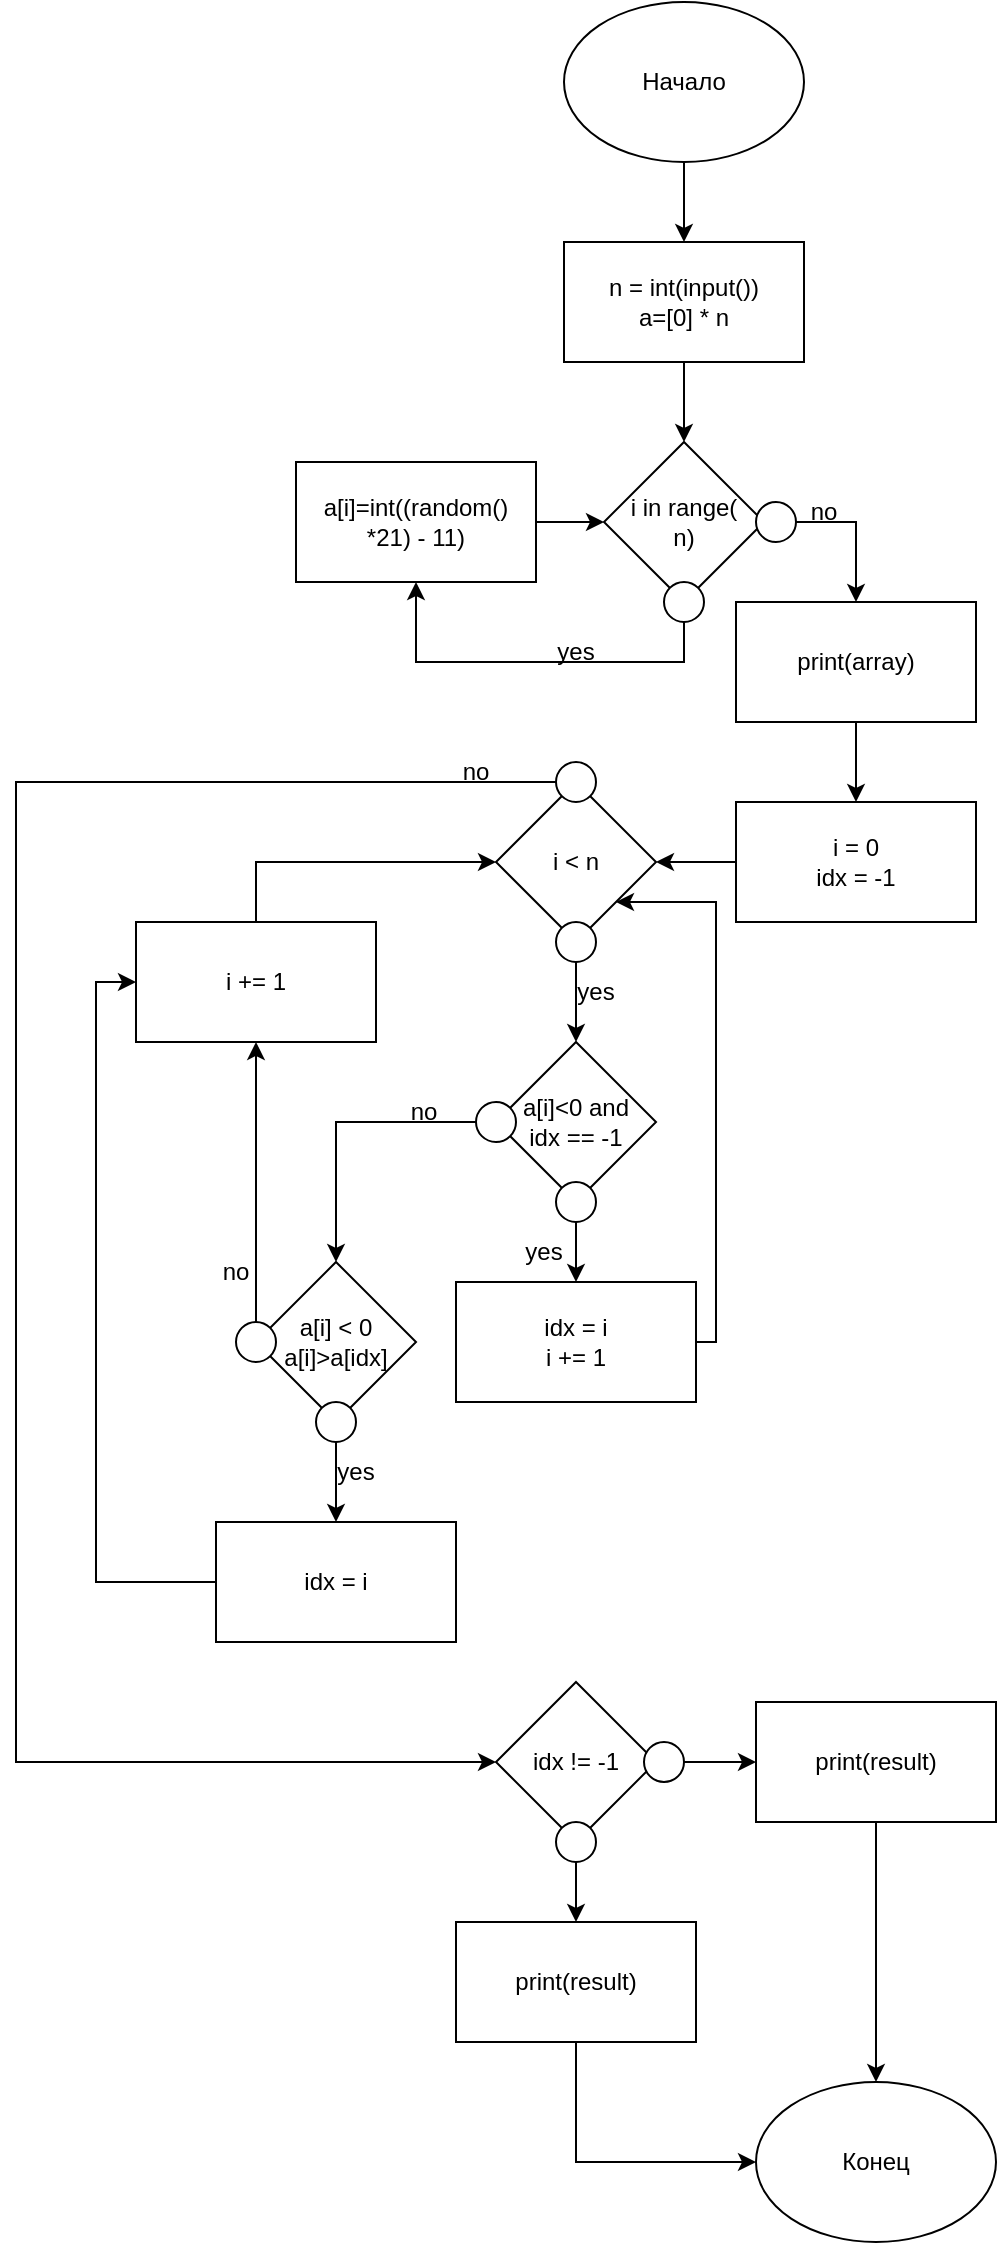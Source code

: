 <mxfile version="17.5.0" type="device"><diagram id="pDwqOO0knXd9EfMo11F9" name="Page-1"><mxGraphModel dx="1422" dy="762" grid="1" gridSize="10" guides="1" tooltips="1" connect="1" arrows="1" fold="1" page="1" pageScale="1" pageWidth="827" pageHeight="1169" math="0" shadow="0"><root><mxCell id="0"/><mxCell id="1" parent="0"/><mxCell id="cHZbNC8-4mTF-IiyPE_u-3" value="" style="edgeStyle=orthogonalEdgeStyle;rounded=0;orthogonalLoop=1;jettySize=auto;html=1;" edge="1" parent="1" source="cHZbNC8-4mTF-IiyPE_u-1" target="cHZbNC8-4mTF-IiyPE_u-2"><mxGeometry relative="1" as="geometry"/></mxCell><mxCell id="cHZbNC8-4mTF-IiyPE_u-1" value="Начало" style="ellipse;whiteSpace=wrap;html=1;" vertex="1" parent="1"><mxGeometry x="354" width="120" height="80" as="geometry"/></mxCell><mxCell id="cHZbNC8-4mTF-IiyPE_u-5" value="" style="edgeStyle=orthogonalEdgeStyle;rounded=0;orthogonalLoop=1;jettySize=auto;html=1;" edge="1" parent="1" source="cHZbNC8-4mTF-IiyPE_u-2" target="cHZbNC8-4mTF-IiyPE_u-4"><mxGeometry relative="1" as="geometry"/></mxCell><mxCell id="cHZbNC8-4mTF-IiyPE_u-2" value="n = int(input())&lt;br&gt;a=[0] * n" style="rounded=0;whiteSpace=wrap;html=1;" vertex="1" parent="1"><mxGeometry x="354" y="120" width="120" height="60" as="geometry"/></mxCell><mxCell id="cHZbNC8-4mTF-IiyPE_u-4" value="i in range(&lt;br&gt;n)" style="rhombus;whiteSpace=wrap;html=1;" vertex="1" parent="1"><mxGeometry x="374" y="220" width="80" height="80" as="geometry"/></mxCell><mxCell id="cHZbNC8-4mTF-IiyPE_u-7" value="" style="edgeStyle=orthogonalEdgeStyle;rounded=0;orthogonalLoop=1;jettySize=auto;html=1;" edge="1" parent="1" source="cHZbNC8-4mTF-IiyPE_u-6" target="cHZbNC8-4mTF-IiyPE_u-4"><mxGeometry relative="1" as="geometry"/></mxCell><mxCell id="cHZbNC8-4mTF-IiyPE_u-6" value="a[i]=int((random()&lt;br&gt;*21) - 11)" style="rounded=0;whiteSpace=wrap;html=1;" vertex="1" parent="1"><mxGeometry x="220" y="230" width="120" height="60" as="geometry"/></mxCell><mxCell id="cHZbNC8-4mTF-IiyPE_u-10" style="edgeStyle=orthogonalEdgeStyle;rounded=0;orthogonalLoop=1;jettySize=auto;html=1;entryX=0.5;entryY=1;entryDx=0;entryDy=0;exitX=0.5;exitY=1;exitDx=0;exitDy=0;" edge="1" parent="1" source="cHZbNC8-4mTF-IiyPE_u-8" target="cHZbNC8-4mTF-IiyPE_u-6"><mxGeometry relative="1" as="geometry"><Array as="points"><mxPoint x="414" y="330"/><mxPoint x="280" y="330"/></Array></mxGeometry></mxCell><mxCell id="cHZbNC8-4mTF-IiyPE_u-8" value="" style="ellipse;whiteSpace=wrap;html=1;aspect=fixed;" vertex="1" parent="1"><mxGeometry x="404" y="290" width="20" height="20" as="geometry"/></mxCell><mxCell id="cHZbNC8-4mTF-IiyPE_u-13" style="edgeStyle=orthogonalEdgeStyle;rounded=0;orthogonalLoop=1;jettySize=auto;html=1;entryX=0.5;entryY=0;entryDx=0;entryDy=0;exitX=1;exitY=0.5;exitDx=0;exitDy=0;" edge="1" parent="1" source="cHZbNC8-4mTF-IiyPE_u-9" target="cHZbNC8-4mTF-IiyPE_u-12"><mxGeometry relative="1" as="geometry"/></mxCell><mxCell id="cHZbNC8-4mTF-IiyPE_u-9" value="" style="ellipse;whiteSpace=wrap;html=1;aspect=fixed;" vertex="1" parent="1"><mxGeometry x="450" y="250" width="20" height="20" as="geometry"/></mxCell><mxCell id="cHZbNC8-4mTF-IiyPE_u-11" value="yes" style="text;html=1;strokeColor=none;fillColor=none;align=center;verticalAlign=middle;whiteSpace=wrap;rounded=0;" vertex="1" parent="1"><mxGeometry x="330" y="310" width="60" height="30" as="geometry"/></mxCell><mxCell id="cHZbNC8-4mTF-IiyPE_u-16" value="" style="edgeStyle=orthogonalEdgeStyle;rounded=0;orthogonalLoop=1;jettySize=auto;html=1;" edge="1" parent="1" source="cHZbNC8-4mTF-IiyPE_u-12" target="cHZbNC8-4mTF-IiyPE_u-15"><mxGeometry relative="1" as="geometry"/></mxCell><mxCell id="cHZbNC8-4mTF-IiyPE_u-12" value="print(array)" style="rounded=0;whiteSpace=wrap;html=1;" vertex="1" parent="1"><mxGeometry x="440" y="300" width="120" height="60" as="geometry"/></mxCell><mxCell id="cHZbNC8-4mTF-IiyPE_u-14" value="no" style="text;html=1;strokeColor=none;fillColor=none;align=center;verticalAlign=middle;whiteSpace=wrap;rounded=0;" vertex="1" parent="1"><mxGeometry x="454" y="240" width="60" height="30" as="geometry"/></mxCell><mxCell id="cHZbNC8-4mTF-IiyPE_u-18" value="" style="edgeStyle=orthogonalEdgeStyle;rounded=0;orthogonalLoop=1;jettySize=auto;html=1;" edge="1" parent="1" source="cHZbNC8-4mTF-IiyPE_u-15" target="cHZbNC8-4mTF-IiyPE_u-17"><mxGeometry relative="1" as="geometry"/></mxCell><mxCell id="cHZbNC8-4mTF-IiyPE_u-15" value="i = 0&lt;br&gt;idx = -1" style="rounded=0;whiteSpace=wrap;html=1;" vertex="1" parent="1"><mxGeometry x="440" y="400" width="120" height="60" as="geometry"/></mxCell><mxCell id="cHZbNC8-4mTF-IiyPE_u-17" value="i &amp;lt; n" style="rhombus;whiteSpace=wrap;html=1;" vertex="1" parent="1"><mxGeometry x="320" y="390" width="80" height="80" as="geometry"/></mxCell><mxCell id="cHZbNC8-4mTF-IiyPE_u-19" value="a[i]&amp;lt;0 and&lt;br&gt;idx == -1" style="rhombus;whiteSpace=wrap;html=1;" vertex="1" parent="1"><mxGeometry x="320" y="520" width="80" height="80" as="geometry"/></mxCell><mxCell id="cHZbNC8-4mTF-IiyPE_u-22" value="" style="edgeStyle=orthogonalEdgeStyle;rounded=0;orthogonalLoop=1;jettySize=auto;html=1;" edge="1" parent="1" source="cHZbNC8-4mTF-IiyPE_u-20" target="cHZbNC8-4mTF-IiyPE_u-19"><mxGeometry relative="1" as="geometry"/></mxCell><mxCell id="cHZbNC8-4mTF-IiyPE_u-20" value="" style="ellipse;whiteSpace=wrap;html=1;aspect=fixed;" vertex="1" parent="1"><mxGeometry x="350" y="460" width="20" height="20" as="geometry"/></mxCell><mxCell id="cHZbNC8-4mTF-IiyPE_u-23" value="yes" style="text;html=1;strokeColor=none;fillColor=none;align=center;verticalAlign=middle;whiteSpace=wrap;rounded=0;" vertex="1" parent="1"><mxGeometry x="340" y="480" width="60" height="30" as="geometry"/></mxCell><mxCell id="cHZbNC8-4mTF-IiyPE_u-28" value="" style="edgeStyle=orthogonalEdgeStyle;rounded=0;orthogonalLoop=1;jettySize=auto;html=1;" edge="1" parent="1" source="cHZbNC8-4mTF-IiyPE_u-25" target="cHZbNC8-4mTF-IiyPE_u-27"><mxGeometry relative="1" as="geometry"/></mxCell><mxCell id="cHZbNC8-4mTF-IiyPE_u-25" value="" style="ellipse;whiteSpace=wrap;html=1;aspect=fixed;" vertex="1" parent="1"><mxGeometry x="350" y="590" width="20" height="20" as="geometry"/></mxCell><mxCell id="cHZbNC8-4mTF-IiyPE_u-32" style="edgeStyle=orthogonalEdgeStyle;rounded=0;orthogonalLoop=1;jettySize=auto;html=1;entryX=0.5;entryY=0;entryDx=0;entryDy=0;" edge="1" parent="1" source="cHZbNC8-4mTF-IiyPE_u-26" target="cHZbNC8-4mTF-IiyPE_u-31"><mxGeometry relative="1" as="geometry"/></mxCell><mxCell id="cHZbNC8-4mTF-IiyPE_u-26" value="" style="ellipse;whiteSpace=wrap;html=1;aspect=fixed;" vertex="1" parent="1"><mxGeometry x="310" y="550" width="20" height="20" as="geometry"/></mxCell><mxCell id="cHZbNC8-4mTF-IiyPE_u-30" style="edgeStyle=orthogonalEdgeStyle;rounded=0;orthogonalLoop=1;jettySize=auto;html=1;entryX=1;entryY=1;entryDx=0;entryDy=0;exitX=1;exitY=0.5;exitDx=0;exitDy=0;" edge="1" parent="1" source="cHZbNC8-4mTF-IiyPE_u-27" target="cHZbNC8-4mTF-IiyPE_u-17"><mxGeometry relative="1" as="geometry"><Array as="points"><mxPoint x="430" y="670"/><mxPoint x="430" y="450"/></Array></mxGeometry></mxCell><mxCell id="cHZbNC8-4mTF-IiyPE_u-27" value="idx = i&lt;br&gt;i += 1" style="rounded=0;whiteSpace=wrap;html=1;" vertex="1" parent="1"><mxGeometry x="300" y="640" width="120" height="60" as="geometry"/></mxCell><mxCell id="cHZbNC8-4mTF-IiyPE_u-29" value="yes" style="text;html=1;strokeColor=none;fillColor=none;align=center;verticalAlign=middle;whiteSpace=wrap;rounded=0;" vertex="1" parent="1"><mxGeometry x="314" y="610" width="60" height="30" as="geometry"/></mxCell><mxCell id="cHZbNC8-4mTF-IiyPE_u-31" value="a[i] &amp;lt; 0&lt;br&gt;a[i]&amp;gt;a[idx]" style="rhombus;whiteSpace=wrap;html=1;" vertex="1" parent="1"><mxGeometry x="200" y="630" width="80" height="80" as="geometry"/></mxCell><mxCell id="cHZbNC8-4mTF-IiyPE_u-33" value="no" style="text;html=1;strokeColor=none;fillColor=none;align=center;verticalAlign=middle;whiteSpace=wrap;rounded=0;" vertex="1" parent="1"><mxGeometry x="254" y="540" width="60" height="30" as="geometry"/></mxCell><mxCell id="cHZbNC8-4mTF-IiyPE_u-43" value="" style="edgeStyle=orthogonalEdgeStyle;rounded=0;orthogonalLoop=1;jettySize=auto;html=1;" edge="1" parent="1" source="cHZbNC8-4mTF-IiyPE_u-34" target="cHZbNC8-4mTF-IiyPE_u-42"><mxGeometry relative="1" as="geometry"/></mxCell><mxCell id="cHZbNC8-4mTF-IiyPE_u-34" value="" style="ellipse;whiteSpace=wrap;html=1;aspect=fixed;" vertex="1" parent="1"><mxGeometry x="230" y="700" width="20" height="20" as="geometry"/></mxCell><mxCell id="cHZbNC8-4mTF-IiyPE_u-40" style="edgeStyle=orthogonalEdgeStyle;rounded=0;orthogonalLoop=1;jettySize=auto;html=1;entryX=0.5;entryY=1;entryDx=0;entryDy=0;" edge="1" parent="1" source="cHZbNC8-4mTF-IiyPE_u-35" target="cHZbNC8-4mTF-IiyPE_u-39"><mxGeometry relative="1" as="geometry"/></mxCell><mxCell id="cHZbNC8-4mTF-IiyPE_u-35" value="" style="ellipse;whiteSpace=wrap;html=1;aspect=fixed;" vertex="1" parent="1"><mxGeometry x="190" y="660" width="20" height="20" as="geometry"/></mxCell><mxCell id="cHZbNC8-4mTF-IiyPE_u-47" style="edgeStyle=orthogonalEdgeStyle;rounded=0;orthogonalLoop=1;jettySize=auto;html=1;entryX=0;entryY=0.5;entryDx=0;entryDy=0;" edge="1" parent="1" source="cHZbNC8-4mTF-IiyPE_u-36" target="cHZbNC8-4mTF-IiyPE_u-46"><mxGeometry relative="1" as="geometry"><Array as="points"><mxPoint x="80" y="390"/><mxPoint x="80" y="880"/></Array></mxGeometry></mxCell><mxCell id="cHZbNC8-4mTF-IiyPE_u-36" value="" style="ellipse;whiteSpace=wrap;html=1;aspect=fixed;" vertex="1" parent="1"><mxGeometry x="350" y="380" width="20" height="20" as="geometry"/></mxCell><mxCell id="cHZbNC8-4mTF-IiyPE_u-38" value="no" style="text;html=1;strokeColor=none;fillColor=none;align=center;verticalAlign=middle;whiteSpace=wrap;rounded=0;" vertex="1" parent="1"><mxGeometry x="160" y="620" width="60" height="30" as="geometry"/></mxCell><mxCell id="cHZbNC8-4mTF-IiyPE_u-41" style="edgeStyle=orthogonalEdgeStyle;rounded=0;orthogonalLoop=1;jettySize=auto;html=1;entryX=0;entryY=0.5;entryDx=0;entryDy=0;exitX=0.5;exitY=0;exitDx=0;exitDy=0;" edge="1" parent="1" source="cHZbNC8-4mTF-IiyPE_u-39" target="cHZbNC8-4mTF-IiyPE_u-17"><mxGeometry relative="1" as="geometry"><mxPoint x="310" y="430" as="targetPoint"/><Array as="points"><mxPoint x="200" y="430"/></Array></mxGeometry></mxCell><mxCell id="cHZbNC8-4mTF-IiyPE_u-39" value="i += 1" style="rounded=0;whiteSpace=wrap;html=1;" vertex="1" parent="1"><mxGeometry x="140" y="460" width="120" height="60" as="geometry"/></mxCell><mxCell id="cHZbNC8-4mTF-IiyPE_u-45" style="edgeStyle=orthogonalEdgeStyle;rounded=0;orthogonalLoop=1;jettySize=auto;html=1;entryX=0;entryY=0.5;entryDx=0;entryDy=0;" edge="1" parent="1" source="cHZbNC8-4mTF-IiyPE_u-42" target="cHZbNC8-4mTF-IiyPE_u-39"><mxGeometry relative="1" as="geometry"><Array as="points"><mxPoint x="120" y="790"/><mxPoint x="120" y="490"/></Array></mxGeometry></mxCell><mxCell id="cHZbNC8-4mTF-IiyPE_u-42" value="idx = i" style="rounded=0;whiteSpace=wrap;html=1;" vertex="1" parent="1"><mxGeometry x="180" y="760" width="120" height="60" as="geometry"/></mxCell><mxCell id="cHZbNC8-4mTF-IiyPE_u-44" value="yes" style="text;html=1;strokeColor=none;fillColor=none;align=center;verticalAlign=middle;whiteSpace=wrap;rounded=0;" vertex="1" parent="1"><mxGeometry x="220" y="720" width="60" height="30" as="geometry"/></mxCell><mxCell id="cHZbNC8-4mTF-IiyPE_u-46" value="idx != -1" style="rhombus;whiteSpace=wrap;html=1;" vertex="1" parent="1"><mxGeometry x="320" y="840" width="80" height="80" as="geometry"/></mxCell><mxCell id="cHZbNC8-4mTF-IiyPE_u-48" value="no" style="text;html=1;strokeColor=none;fillColor=none;align=center;verticalAlign=middle;whiteSpace=wrap;rounded=0;" vertex="1" parent="1"><mxGeometry x="280" y="370" width="60" height="30" as="geometry"/></mxCell><mxCell id="cHZbNC8-4mTF-IiyPE_u-54" value="" style="edgeStyle=orthogonalEdgeStyle;rounded=0;orthogonalLoop=1;jettySize=auto;html=1;" edge="1" parent="1" source="cHZbNC8-4mTF-IiyPE_u-49" target="cHZbNC8-4mTF-IiyPE_u-53"><mxGeometry relative="1" as="geometry"/></mxCell><mxCell id="cHZbNC8-4mTF-IiyPE_u-49" value="" style="ellipse;whiteSpace=wrap;html=1;aspect=fixed;" vertex="1" parent="1"><mxGeometry x="350" y="910" width="20" height="20" as="geometry"/></mxCell><mxCell id="cHZbNC8-4mTF-IiyPE_u-52" value="" style="edgeStyle=orthogonalEdgeStyle;rounded=0;orthogonalLoop=1;jettySize=auto;html=1;" edge="1" parent="1" source="cHZbNC8-4mTF-IiyPE_u-50" target="cHZbNC8-4mTF-IiyPE_u-51"><mxGeometry relative="1" as="geometry"/></mxCell><mxCell id="cHZbNC8-4mTF-IiyPE_u-50" value="" style="ellipse;whiteSpace=wrap;html=1;aspect=fixed;" vertex="1" parent="1"><mxGeometry x="394" y="870" width="20" height="20" as="geometry"/></mxCell><mxCell id="cHZbNC8-4mTF-IiyPE_u-56" style="edgeStyle=orthogonalEdgeStyle;rounded=0;orthogonalLoop=1;jettySize=auto;html=1;entryX=0.5;entryY=0;entryDx=0;entryDy=0;" edge="1" parent="1" source="cHZbNC8-4mTF-IiyPE_u-51" target="cHZbNC8-4mTF-IiyPE_u-55"><mxGeometry relative="1" as="geometry"/></mxCell><mxCell id="cHZbNC8-4mTF-IiyPE_u-51" value="print(result)" style="rounded=0;whiteSpace=wrap;html=1;" vertex="1" parent="1"><mxGeometry x="450" y="850" width="120" height="60" as="geometry"/></mxCell><mxCell id="cHZbNC8-4mTF-IiyPE_u-57" style="edgeStyle=orthogonalEdgeStyle;rounded=0;orthogonalLoop=1;jettySize=auto;html=1;entryX=0;entryY=0.5;entryDx=0;entryDy=0;exitX=0.5;exitY=1;exitDx=0;exitDy=0;" edge="1" parent="1" source="cHZbNC8-4mTF-IiyPE_u-53" target="cHZbNC8-4mTF-IiyPE_u-55"><mxGeometry relative="1" as="geometry"/></mxCell><mxCell id="cHZbNC8-4mTF-IiyPE_u-53" value="print(result)" style="rounded=0;whiteSpace=wrap;html=1;" vertex="1" parent="1"><mxGeometry x="300" y="960" width="120" height="60" as="geometry"/></mxCell><mxCell id="cHZbNC8-4mTF-IiyPE_u-55" value="Конец" style="ellipse;whiteSpace=wrap;html=1;" vertex="1" parent="1"><mxGeometry x="450" y="1040" width="120" height="80" as="geometry"/></mxCell></root></mxGraphModel></diagram></mxfile>